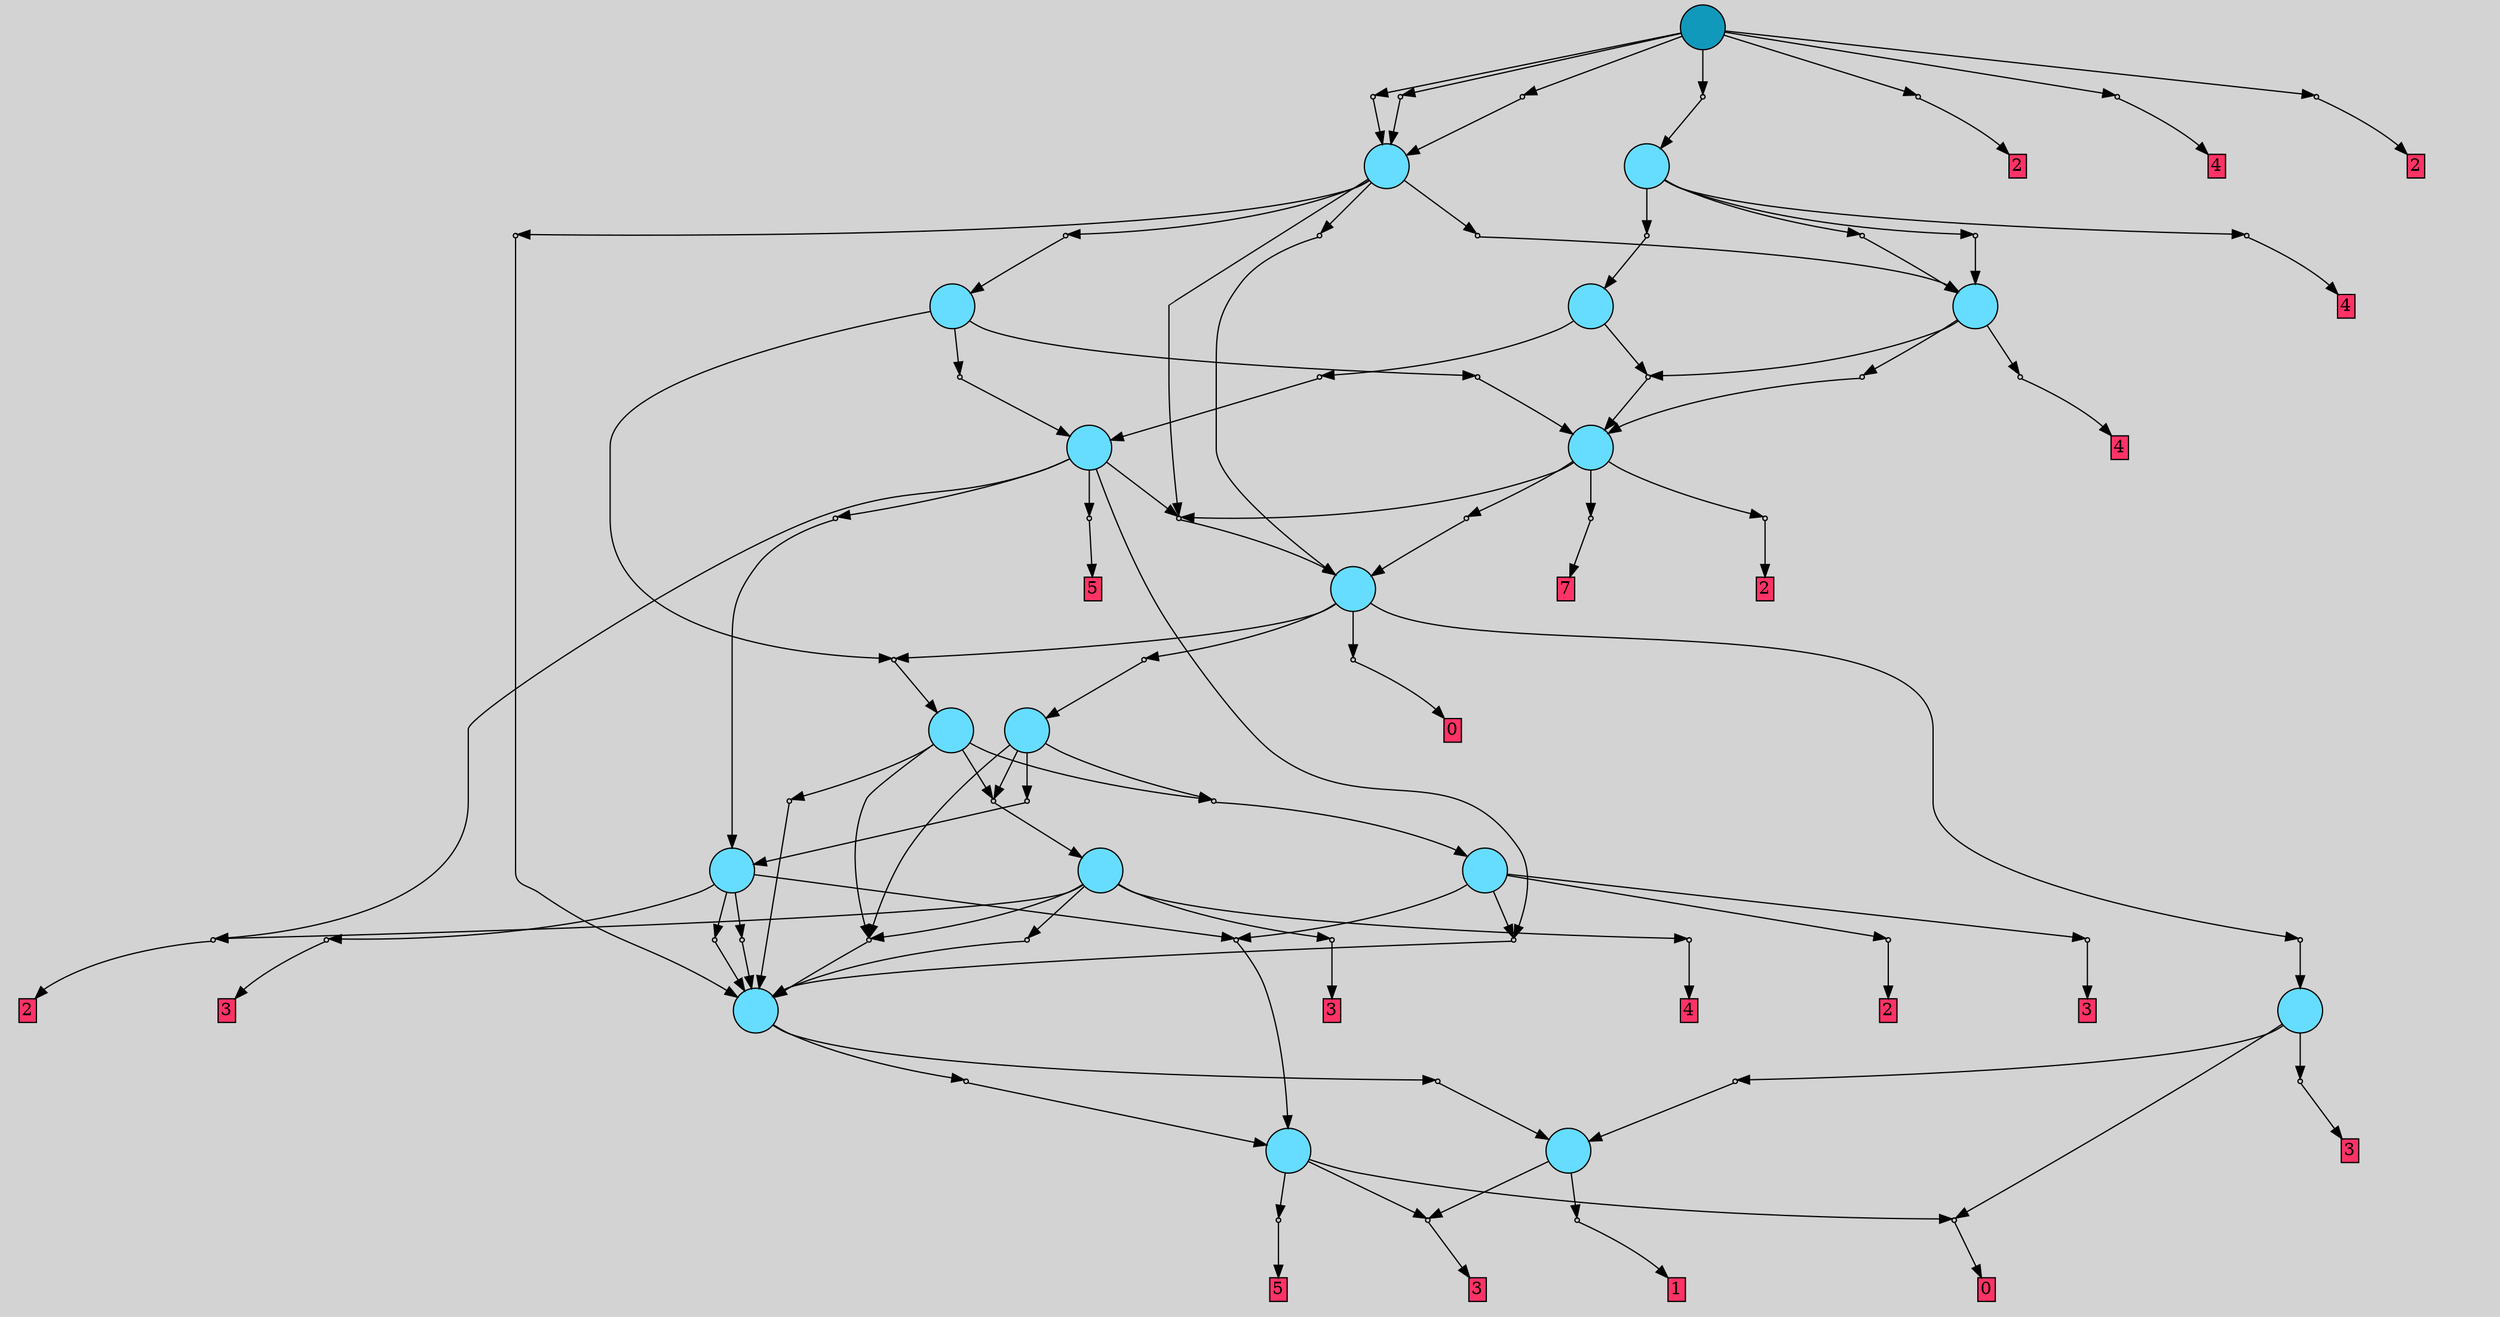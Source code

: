 // File exported with GEGELATI v1.3.1
// On the 2024-07-18 13:48:54
// With the File::TPGGraphDotExporter
digraph{
	graph[pad = "0.212, 0.055" bgcolor = lightgray]
	node[shape=circle style = filled label = ""]
		T0 [fillcolor="#66ddff"]
		T1 [fillcolor="#66ddff"]
		T2 [fillcolor="#66ddff"]
		T3 [fillcolor="#66ddff"]
		T4 [fillcolor="#66ddff"]
		T5 [fillcolor="#66ddff"]
		T6 [fillcolor="#66ddff"]
		T7 [fillcolor="#66ddff"]
		T8 [fillcolor="#66ddff"]
		T9 [fillcolor="#66ddff"]
		T10 [fillcolor="#66ddff"]
		T11 [fillcolor="#66ddff"]
		T12 [fillcolor="#66ddff"]
		T13 [fillcolor="#66ddff"]
		T14 [fillcolor="#66ddff"]
		T15 [fillcolor="#66ddff"]
		T16 [fillcolor="#66ddff"]
		T17 [fillcolor="#1199bb"]
		P0 [fillcolor="#cccccc" shape=point] //
		I0 [shape=box style=invis label="3|0&2|7#3|2&#92;n"]
		P0 -> I0[style=invis]
		A0 [fillcolor="#ff3366" shape=box margin=0.03 width=0 height=0 label="5"]
		T0 -> P0 -> A0
		P1 [fillcolor="#cccccc" shape=point] //
		I1 [shape=box style=invis label=""]
		P1 -> I1[style=invis]
		A1 [fillcolor="#ff3366" shape=box margin=0.03 width=0 height=0 label="0"]
		T0 -> P1 -> A1
		P2 [fillcolor="#cccccc" shape=point] //
		I2 [shape=box style=invis label="3|0&2|2#0|0&#92;n"]
		P2 -> I2[style=invis]
		A2 [fillcolor="#ff3366" shape=box margin=0.03 width=0 height=0 label="3"]
		T0 -> P2 -> A2
		P3 [fillcolor="#cccccc" shape=point] //
		I3 [shape=box style=invis label="7|0&4|6#3|0&#92;n"]
		P3 -> I3[style=invis]
		A3 [fillcolor="#ff3366" shape=box margin=0.03 width=0 height=0 label="1"]
		T1 -> P3 -> A3
		T1 -> P2
		P4 [fillcolor="#cccccc" shape=point] //
		I4 [shape=box style=invis label="7|0&1|0#0|7&#92;n"]
		P4 -> I4[style=invis]
		T2 -> P4 -> T1
		P5 [fillcolor="#cccccc" shape=point] //
		I5 [shape=box style=invis label="8|0&2|1#1|2&#92;n"]
		P5 -> I5[style=invis]
		T2 -> P5 -> T0
		P6 [fillcolor="#cccccc" shape=point] //
		I6 [shape=box style=invis label="2|0&2|2#1|2&#92;n"]
		P6 -> I6[style=invis]
		A4 [fillcolor="#ff3366" shape=box margin=0.03 width=0 height=0 label="3"]
		T3 -> P6 -> A4
		T3 -> P1
		P7 [fillcolor="#cccccc" shape=point] //
		I7 [shape=box style=invis label="7|0&1|0#0|7&#92;n"]
		P7 -> I7[style=invis]
		T3 -> P7 -> T1
		P8 [fillcolor="#cccccc" shape=point] //
		I8 [shape=box style=invis label="1|0&2|2#4|5&#92;n"]
		P8 -> I8[style=invis]
		T4 -> P8 -> T2
		P9 [fillcolor="#cccccc" shape=point] //
		I9 [shape=box style=invis label="0|0&2|3#3|6&#92;n"]
		P9 -> I9[style=invis]
		T4 -> P9 -> T2
		P10 [fillcolor="#cccccc" shape=point] //
		I10 [shape=box style=invis label="3|0&2|2#0|0&#92;n"]
		P10 -> I10[style=invis]
		A5 [fillcolor="#ff3366" shape=box margin=0.03 width=0 height=0 label="3"]
		T4 -> P10 -> A5
		P11 [fillcolor="#cccccc" shape=point] //
		I11 [shape=box style=invis label="2|0&2|5#3|6&#92;n"]
		P11 -> I11[style=invis]
		T4 -> P11 -> T0
		P12 [fillcolor="#cccccc" shape=point] //
		I12 [shape=box style=invis label="0|0&3|3#2|6&#92;n"]
		P12 -> I12[style=invis]
		T5 -> P12 -> T2
		P13 [fillcolor="#cccccc" shape=point] //
		I13 [shape=box style=invis label="0|0&1|7#2|6&#92;n"]
		P13 -> I13[style=invis]
		A6 [fillcolor="#ff3366" shape=box margin=0.03 width=0 height=0 label="4"]
		T5 -> P13 -> A6
		P14 [fillcolor="#cccccc" shape=point] //
		I14 [shape=box style=invis label="2|0&2|1#2|4&#92;n"]
		P14 -> I14[style=invis]
		T5 -> P14 -> T2
		P15 [fillcolor="#cccccc" shape=point] //
		I15 [shape=box style=invis label="3|0&2|2#0|5&#92;n"]
		P15 -> I15[style=invis]
		A7 [fillcolor="#ff3366" shape=box margin=0.03 width=0 height=0 label="3"]
		T5 -> P15 -> A7
		P16 [fillcolor="#cccccc" shape=point] //
		I16 [shape=box style=invis label="2|6&2|2#1|6&#92;n4|0&0|6#0|1&#92;n"]
		P16 -> I16[style=invis]
		A8 [fillcolor="#ff3366" shape=box margin=0.03 width=0 height=0 label="2"]
		T5 -> P16 -> A8
		P17 [fillcolor="#cccccc" shape=point] //
		I17 [shape=box style=invis label="3|0&2|2#0|0&#92;n"]
		P17 -> I17[style=invis]
		A9 [fillcolor="#ff3366" shape=box margin=0.03 width=0 height=0 label="3"]
		T6 -> P17 -> A9
		P18 [fillcolor="#cccccc" shape=point] //
		I18 [shape=box style=invis label="2|6&2|2#1|6&#92;n4|0&0|6#0|1&#92;n"]
		P18 -> I18[style=invis]
		A10 [fillcolor="#ff3366" shape=box margin=0.03 width=0 height=0 label="2"]
		T6 -> P18 -> A10
		T6 -> P11
		P19 [fillcolor="#cccccc" shape=point] //
		I19 [shape=box style=invis label="2|0&2|1#2|4&#92;n"]
		P19 -> I19[style=invis]
		T6 -> P19 -> T2
		P20 [fillcolor="#cccccc" shape=point] //
		I20 [shape=box style=invis label="4|0&1|6#2|1&#92;n"]
		P20 -> I20[style=invis]
		T7 -> P20 -> T6
		P21 [fillcolor="#cccccc" shape=point] //
		I21 [shape=box style=invis label="1|0&2|3#0|6&#92;n"]
		P21 -> I21[style=invis]
		T7 -> P21 -> T2
		T7 -> P12
		P22 [fillcolor="#cccccc" shape=point] //
		I22 [shape=box style=invis label="8|0&3|7#2|6&#92;n"]
		P22 -> I22[style=invis]
		T7 -> P22 -> T5
		T8 -> P20
		T8 -> P12
		T8 -> P22
		P23 [fillcolor="#cccccc" shape=point] //
		I23 [shape=box style=invis label="1|0&2|0#2|7&#92;n"]
		P23 -> I23[style=invis]
		T8 -> P23 -> T4
		P24 [fillcolor="#cccccc" shape=point] //
		I24 [shape=box style=invis label="0|0&4|2#2|4&#92;n"]
		P24 -> I24[style=invis]
		T9 -> P24 -> T7
		P25 [fillcolor="#cccccc" shape=point] //
		I25 [shape=box style=invis label="3|0&2|4#0|7&#92;n"]
		P25 -> I25[style=invis]
		T9 -> P25 -> T8
		P26 [fillcolor="#cccccc" shape=point] //
		I26 [shape=box style=invis label="1|7&4|2#2|0&#92;n1|0&0|7#2|7&#92;n"]
		P26 -> I26[style=invis]
		A11 [fillcolor="#ff3366" shape=box margin=0.03 width=0 height=0 label="0"]
		T9 -> P26 -> A11
		P27 [fillcolor="#cccccc" shape=point] //
		I27 [shape=box style=invis label="8|0&3|4#2|5&#92;n"]
		P27 -> I27[style=invis]
		T9 -> P27 -> T3
		P28 [fillcolor="#cccccc" shape=point] //
		I28 [shape=box style=invis label="2|6&2|0#1|6&#92;n2|0&0|6#4|7&#92;n"]
		P28 -> I28[style=invis]
		T10 -> P28 -> T9
		P29 [fillcolor="#cccccc" shape=point] //
		I29 [shape=box style=invis label="2|0&1|7#3|2&#92;n"]
		P29 -> I29[style=invis]
		A12 [fillcolor="#ff3366" shape=box margin=0.03 width=0 height=0 label="7"]
		T10 -> P29 -> A12
		P30 [fillcolor="#cccccc" shape=point] //
		I30 [shape=box style=invis label="3|0&2|4#0|7&#92;n"]
		P30 -> I30[style=invis]
		T10 -> P30 -> T9
		P31 [fillcolor="#cccccc" shape=point] //
		I31 [shape=box style=invis label="2|6&2|2#1|6&#92;n4|0&0|6#0|1&#92;n"]
		P31 -> I31[style=invis]
		A13 [fillcolor="#ff3366" shape=box margin=0.03 width=0 height=0 label="2"]
		T10 -> P31 -> A13
		P32 [fillcolor="#cccccc" shape=point] //
		I32 [shape=box style=invis label="2|0&3|7#3|2&#92;n"]
		P32 -> I32[style=invis]
		A14 [fillcolor="#ff3366" shape=box margin=0.03 width=0 height=0 label="5"]
		T11 -> P32 -> A14
		T11 -> P19
		P33 [fillcolor="#cccccc" shape=point] //
		I33 [shape=box style=invis label="2|0&1|2#3|1&#92;n"]
		P33 -> I33[style=invis]
		T11 -> P33 -> T4
		T11 -> P28
		T11 -> P16
		P34 [fillcolor="#cccccc" shape=point] //
		I34 [shape=box style=invis label="2|0&1|7#1|2&#92;n"]
		P34 -> I34[style=invis]
		T12 -> P34 -> T11
		P35 [fillcolor="#cccccc" shape=point] //
		I35 [shape=box style=invis label="4|6&2|0#1|6&#92;n2|0&0|6#4|7&#92;n"]
		P35 -> I35[style=invis]
		T12 -> P35 -> T10
		T12 -> P24
		P36 [fillcolor="#cccccc" shape=point] //
		I36 [shape=box style=invis label="4|6&2|3#1|6&#92;n2|0&0|6#4|7&#92;n"]
		P36 -> I36[style=invis]
		T13 -> P36 -> T10
		P37 [fillcolor="#cccccc" shape=point] //
		I37 [shape=box style=invis label="2|0&1|7#1|2&#92;n"]
		P37 -> I37[style=invis]
		T13 -> P37 -> T11
		P38 [fillcolor="#cccccc" shape=point] //
		I38 [shape=box style=invis label="8|0&2|2#0|0&#92;n"]
		P38 -> I38[style=invis]
		A15 [fillcolor="#ff3366" shape=box margin=0.03 width=0 height=0 label="4"]
		T14 -> P38 -> A15
		P39 [fillcolor="#cccccc" shape=point] //
		I39 [shape=box style=invis label="8|0&0|1#4|7&#92;n"]
		P39 -> I39[style=invis]
		T14 -> P39 -> T10
		T14 -> P36
		P40 [fillcolor="#cccccc" shape=point] //
		I40 [shape=box style=invis label="2|0&1|7#1|2&#92;n"]
		P40 -> I40[style=invis]
		T15 -> P40 -> T12
		P41 [fillcolor="#cccccc" shape=point] //
		I41 [shape=box style=invis label="7|0&4|3#4|7&#92;n"]
		P41 -> I41[style=invis]
		T15 -> P41 -> T2
		P42 [fillcolor="#cccccc" shape=point] //
		I42 [shape=box style=invis label="4|0&4|6#1|2&#92;n"]
		P42 -> I42[style=invis]
		T15 -> P42 -> T9
		T15 -> P28
		P43 [fillcolor="#cccccc" shape=point] //
		I43 [shape=box style=invis label="3|0&2|4#0|7&#92;n"]
		P43 -> I43[style=invis]
		T15 -> P43 -> T14
		P44 [fillcolor="#cccccc" shape=point] //
		I44 [shape=box style=invis label="3|0&2|4#0|7&#92;n"]
		P44 -> I44[style=invis]
		T16 -> P44 -> T14
		P45 [fillcolor="#cccccc" shape=point] //
		I45 [shape=box style=invis label="8|0&2|2#0|6&#92;n8|0&0|0#2|5&#92;n"]
		P45 -> I45[style=invis]
		A16 [fillcolor="#ff3366" shape=box margin=0.03 width=0 height=0 label="4"]
		T16 -> P45 -> A16
		P46 [fillcolor="#cccccc" shape=point] //
		I46 [shape=box style=invis label="2|0&1|5#4|1&#92;n"]
		P46 -> I46[style=invis]
		T16 -> P46 -> T13
		P47 [fillcolor="#cccccc" shape=point] //
		I47 [shape=box style=invis label="2|6&2|0#1|6&#92;n2|0&0|6#3|7&#92;n"]
		P47 -> I47[style=invis]
		T16 -> P47 -> T14
		P48 [fillcolor="#cccccc" shape=point] //
		I48 [shape=box style=invis label="2|0&1|4#4|1&#92;n"]
		P48 -> I48[style=invis]
		T17 -> P48 -> T16
		P49 [fillcolor="#cccccc" shape=point] //
		I49 [shape=box style=invis label="4|0&4|0#4|7&#92;n"]
		P49 -> I49[style=invis]
		T17 -> P49 -> T15
		P50 [fillcolor="#cccccc" shape=point] //
		I50 [shape=box style=invis label="8|0&2|1#1|7&#92;n"]
		P50 -> I50[style=invis]
		A17 [fillcolor="#ff3366" shape=box margin=0.03 width=0 height=0 label="2"]
		T17 -> P50 -> A17
		P51 [fillcolor="#cccccc" shape=point] //
		I51 [shape=box style=invis label="8|0&2|2#0|0&#92;n"]
		P51 -> I51[style=invis]
		A18 [fillcolor="#ff3366" shape=box margin=0.03 width=0 height=0 label="4"]
		T17 -> P51 -> A18
		P52 [fillcolor="#cccccc" shape=point] //
		I52 [shape=box style=invis label="4|0&4|7#4|7&#92;n"]
		P52 -> I52[style=invis]
		T17 -> P52 -> T15
		P53 [fillcolor="#cccccc" shape=point] //
		I53 [shape=box style=invis label="2|0&2|5#1|4&#92;n"]
		P53 -> I53[style=invis]
		A19 [fillcolor="#ff3366" shape=box margin=0.03 width=0 height=0 label="2"]
		T17 -> P53 -> A19
		P54 [fillcolor="#cccccc" shape=point] //
		I54 [shape=box style=invis label="8|0&3|3#0|5&#92;n"]
		P54 -> I54[style=invis]
		T17 -> P54 -> T15
		{ rank= same T17 }
}
